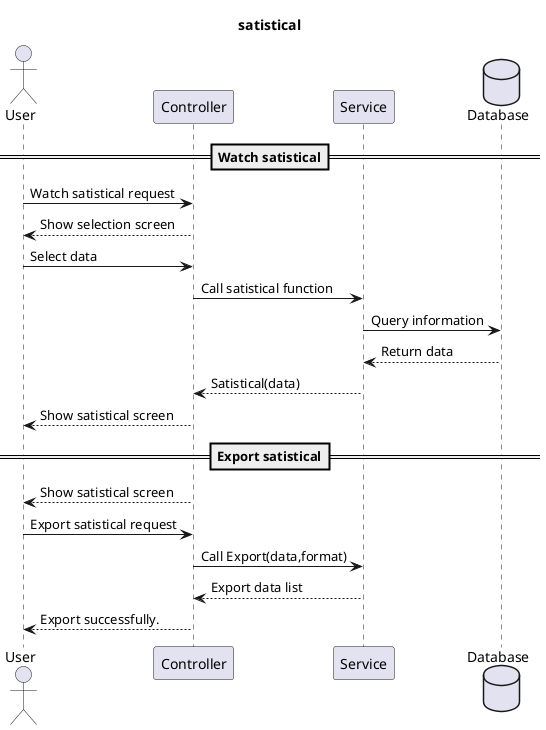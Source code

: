 @startuml
title satistical
actor User as User
participant Controller
participant Service 
database Database 
==Watch satistical==
User->Controller: Watch satistical request
Controller-->User: Show selection screen
User->Controller: Select data
Controller ->Service: Call satistical function
Service->Database: Query information
Database-->Service: Return data
Service-->Controller: Satistical(data)
Controller-->User: Show satistical screen
==Export satistical==
Controller-->User:Show satistical screen
User->Controller: Export satistical request
Controller->Service: Call Export(data,format)
Service-->Controller: Export data list
Controller-->User: Export successfully.
@enduml